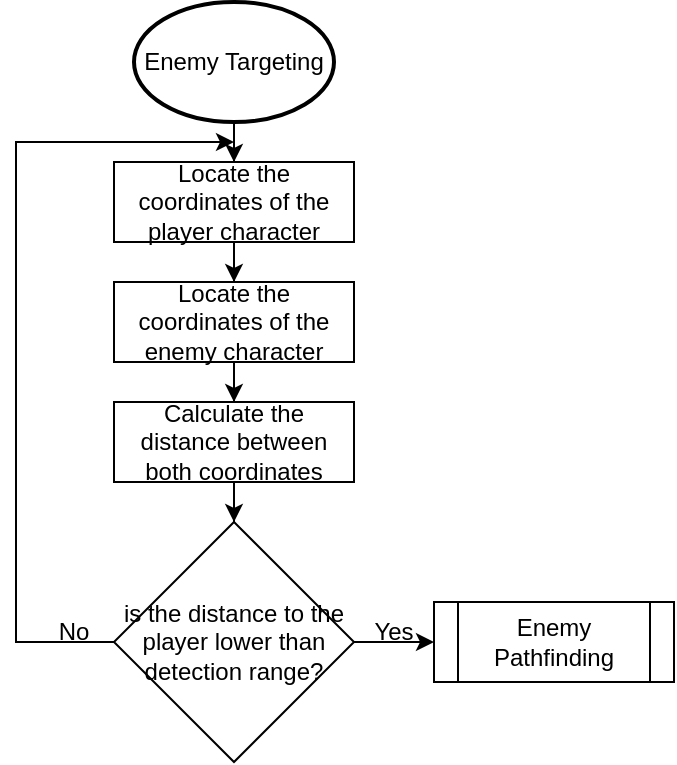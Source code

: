 <mxfile version="22.0.0" type="device">
  <diagram name="Page-1" id="-IvUwtAU4oQ2HJLPDmiH">
    <mxGraphModel dx="712" dy="828" grid="1" gridSize="10" guides="1" tooltips="1" connect="1" arrows="1" fold="1" page="0" pageScale="1" pageWidth="827" pageHeight="1169" math="0" shadow="0">
      <root>
        <mxCell id="0" />
        <mxCell id="1" parent="0" />
        <mxCell id="8orGHHlIyVeikZW8GaYe-1" value="" style="edgeStyle=orthogonalEdgeStyle;rounded=0;orthogonalLoop=1;jettySize=auto;html=1;" parent="1" source="N_F_l_tat8wlWwE-fw-y-1" target="N_F_l_tat8wlWwE-fw-y-2" edge="1">
          <mxGeometry relative="1" as="geometry" />
        </mxCell>
        <mxCell id="N_F_l_tat8wlWwE-fw-y-1" value="Enemy Targeting" style="strokeWidth=2;html=1;shape=mxgraph.flowchart.start_1;whiteSpace=wrap;" parent="1" vertex="1">
          <mxGeometry x="300" y="100" width="100" height="60" as="geometry" />
        </mxCell>
        <mxCell id="8orGHHlIyVeikZW8GaYe-3" value="" style="edgeStyle=orthogonalEdgeStyle;rounded=0;orthogonalLoop=1;jettySize=auto;html=1;" parent="1" source="N_F_l_tat8wlWwE-fw-y-2" target="8orGHHlIyVeikZW8GaYe-2" edge="1">
          <mxGeometry relative="1" as="geometry" />
        </mxCell>
        <mxCell id="N_F_l_tat8wlWwE-fw-y-2" value="Locate the coordinates of the player character" style="rounded=0;whiteSpace=wrap;html=1;" parent="1" vertex="1">
          <mxGeometry x="290" y="180" width="120" height="40" as="geometry" />
        </mxCell>
        <mxCell id="8orGHHlIyVeikZW8GaYe-6" value="" style="edgeStyle=orthogonalEdgeStyle;rounded=0;orthogonalLoop=1;jettySize=auto;html=1;" parent="1" source="8orGHHlIyVeikZW8GaYe-2" target="8orGHHlIyVeikZW8GaYe-5" edge="1">
          <mxGeometry relative="1" as="geometry" />
        </mxCell>
        <mxCell id="8orGHHlIyVeikZW8GaYe-2" value="Locate the coordinates of the enemy character" style="rounded=0;whiteSpace=wrap;html=1;" parent="1" vertex="1">
          <mxGeometry x="290" y="240" width="120" height="40" as="geometry" />
        </mxCell>
        <mxCell id="8orGHHlIyVeikZW8GaYe-8" value="" style="edgeStyle=orthogonalEdgeStyle;rounded=0;orthogonalLoop=1;jettySize=auto;html=1;" parent="1" source="8orGHHlIyVeikZW8GaYe-5" target="8orGHHlIyVeikZW8GaYe-7" edge="1">
          <mxGeometry relative="1" as="geometry" />
        </mxCell>
        <mxCell id="8orGHHlIyVeikZW8GaYe-5" value="Calculate the distance between both coordinates" style="rounded=0;whiteSpace=wrap;html=1;" parent="1" vertex="1">
          <mxGeometry x="290" y="300" width="120" height="40" as="geometry" />
        </mxCell>
        <mxCell id="8orGHHlIyVeikZW8GaYe-11" style="edgeStyle=orthogonalEdgeStyle;rounded=0;orthogonalLoop=1;jettySize=auto;html=1;" parent="1" source="8orGHHlIyVeikZW8GaYe-7" edge="1">
          <mxGeometry relative="1" as="geometry">
            <mxPoint x="350" y="170" as="targetPoint" />
            <Array as="points">
              <mxPoint x="241" y="420" />
            </Array>
          </mxGeometry>
        </mxCell>
        <mxCell id="8orGHHlIyVeikZW8GaYe-15" value="" style="edgeStyle=orthogonalEdgeStyle;rounded=0;orthogonalLoop=1;jettySize=auto;html=1;" parent="1" source="8orGHHlIyVeikZW8GaYe-7" edge="1">
          <mxGeometry relative="1" as="geometry">
            <mxPoint x="450" y="420" as="targetPoint" />
          </mxGeometry>
        </mxCell>
        <mxCell id="8orGHHlIyVeikZW8GaYe-7" value="is the distance to the player lower than detection range?" style="rhombus;whiteSpace=wrap;html=1;" parent="1" vertex="1">
          <mxGeometry x="290" y="360" width="120" height="120" as="geometry" />
        </mxCell>
        <mxCell id="8orGHHlIyVeikZW8GaYe-12" value="No" style="text;html=1;strokeColor=none;fillColor=none;align=center;verticalAlign=middle;whiteSpace=wrap;rounded=0;" parent="1" vertex="1">
          <mxGeometry x="240" y="400" width="60" height="30" as="geometry" />
        </mxCell>
        <mxCell id="8orGHHlIyVeikZW8GaYe-16" value="Enemy Pathfinding" style="shape=process;whiteSpace=wrap;html=1;backgroundOutline=1;" parent="1" vertex="1">
          <mxGeometry x="450" y="400" width="120" height="40" as="geometry" />
        </mxCell>
        <mxCell id="8orGHHlIyVeikZW8GaYe-17" value="Yes" style="text;html=1;strokeColor=none;fillColor=none;align=center;verticalAlign=middle;whiteSpace=wrap;rounded=0;" parent="1" vertex="1">
          <mxGeometry x="400" y="400" width="60" height="30" as="geometry" />
        </mxCell>
      </root>
    </mxGraphModel>
  </diagram>
</mxfile>
